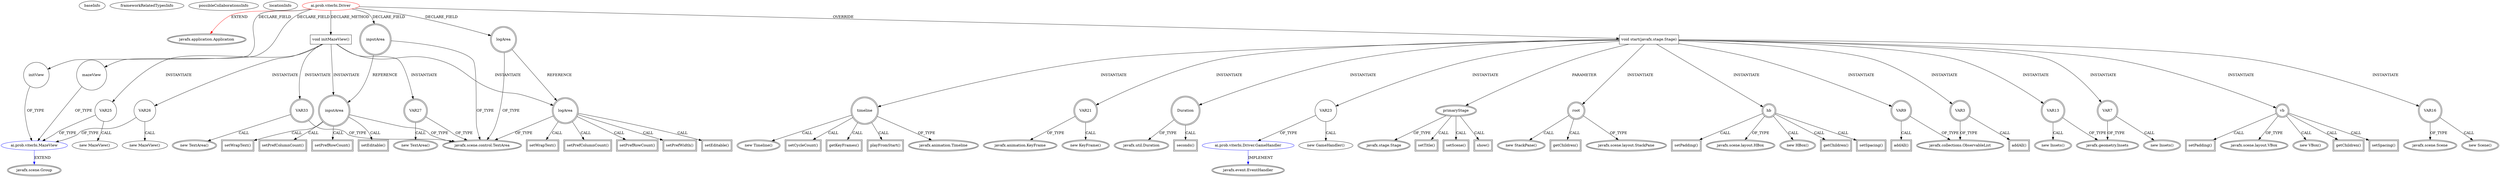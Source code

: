 digraph {
baseInfo[graphId=3432,category="extension_graph",isAnonymous=false,possibleRelation=true]
frameworkRelatedTypesInfo[0="javafx.application.Application"]
possibleCollaborationsInfo[0="3432~CLIENT_METHOD_DECLARATION-INSTANTIATION-CLIENT_METHOD_DECLARATION-INSTANTIATION-FIELD_DECLARATION-FIELD_DECLARATION-~javafx.application.Application ~javafx.scene.Group ~false~false",1="3432~OVERRIDING_METHOD_DECLARATION-INSTANTIATION-~javafx.application.Application ~javafx.event.EventHandler ~false~false"]
locationInfo[projectName="kcy1860-viterbi",filePath="/kcy1860-viterbi/viterbi-master/src/ai/prob/viterbi/Driver.java",contextSignature="Driver",graphId="3432"]
0[label="ai.prob.viterbi.Driver",vertexType="ROOT_CLIENT_CLASS_DECLARATION",isFrameworkType=false,color=red]
1[label="javafx.application.Application",vertexType="FRAMEWORK_CLASS_TYPE",isFrameworkType=true,peripheries=2]
2[label="initView",vertexType="FIELD_DECLARATION",isFrameworkType=false,shape=circle]
3[label="ai.prob.viterbi.MazeView",vertexType="REFERENCE_CLIENT_CLASS_DECLARATION",isFrameworkType=false,color=blue]
4[label="javafx.scene.Group",vertexType="FRAMEWORK_CLASS_TYPE",isFrameworkType=true,peripheries=2]
5[label="inputArea",vertexType="FIELD_DECLARATION",isFrameworkType=true,peripheries=2,shape=circle]
6[label="javafx.scene.control.TextArea",vertexType="FRAMEWORK_CLASS_TYPE",isFrameworkType=true,peripheries=2]
7[label="logArea",vertexType="FIELD_DECLARATION",isFrameworkType=true,peripheries=2,shape=circle]
9[label="mazeView",vertexType="FIELD_DECLARATION",isFrameworkType=false,shape=circle]
11[label="void start(javafx.stage.Stage)",vertexType="OVERRIDING_METHOD_DECLARATION",isFrameworkType=false,shape=box]
12[label="primaryStage",vertexType="PARAMETER_DECLARATION",isFrameworkType=true,peripheries=2]
13[label="javafx.stage.Stage",vertexType="FRAMEWORK_CLASS_TYPE",isFrameworkType=true,peripheries=2]
15[label="setTitle()",vertexType="INSIDE_CALL",isFrameworkType=true,peripheries=2,shape=box]
17[label="root",vertexType="VARIABLE_EXPRESION",isFrameworkType=true,peripheries=2,shape=circle]
18[label="javafx.scene.layout.StackPane",vertexType="FRAMEWORK_CLASS_TYPE",isFrameworkType=true,peripheries=2]
16[label="new StackPane()",vertexType="CONSTRUCTOR_CALL",isFrameworkType=true,peripheries=2]
20[label="hb",vertexType="VARIABLE_EXPRESION",isFrameworkType=true,peripheries=2,shape=circle]
21[label="javafx.scene.layout.HBox",vertexType="FRAMEWORK_CLASS_TYPE",isFrameworkType=true,peripheries=2]
19[label="new HBox()",vertexType="CONSTRUCTOR_CALL",isFrameworkType=true,peripheries=2]
22[label="VAR3",vertexType="VARIABLE_EXPRESION",isFrameworkType=true,peripheries=2,shape=circle]
24[label="javafx.collections.ObservableList",vertexType="FRAMEWORK_INTERFACE_TYPE",isFrameworkType=true,peripheries=2]
23[label="addAll()",vertexType="INSIDE_CALL",isFrameworkType=true,peripheries=2,shape=box]
26[label="getChildren()",vertexType="INSIDE_CALL",isFrameworkType=true,peripheries=2,shape=box]
28[label="setSpacing()",vertexType="INSIDE_CALL",isFrameworkType=true,peripheries=2,shape=box]
30[label="setPadding()",vertexType="INSIDE_CALL",isFrameworkType=true,peripheries=2,shape=box]
32[label="VAR7",vertexType="VARIABLE_EXPRESION",isFrameworkType=true,peripheries=2,shape=circle]
33[label="javafx.geometry.Insets",vertexType="FRAMEWORK_CLASS_TYPE",isFrameworkType=true,peripheries=2]
31[label="new Insets()",vertexType="CONSTRUCTOR_CALL",isFrameworkType=true,peripheries=2]
35[label="vb",vertexType="VARIABLE_EXPRESION",isFrameworkType=true,peripheries=2,shape=circle]
36[label="javafx.scene.layout.VBox",vertexType="FRAMEWORK_CLASS_TYPE",isFrameworkType=true,peripheries=2]
34[label="new VBox()",vertexType="CONSTRUCTOR_CALL",isFrameworkType=true,peripheries=2]
37[label="VAR9",vertexType="VARIABLE_EXPRESION",isFrameworkType=true,peripheries=2,shape=circle]
38[label="addAll()",vertexType="INSIDE_CALL",isFrameworkType=true,peripheries=2,shape=box]
41[label="getChildren()",vertexType="INSIDE_CALL",isFrameworkType=true,peripheries=2,shape=box]
43[label="setSpacing()",vertexType="INSIDE_CALL",isFrameworkType=true,peripheries=2,shape=box]
45[label="setPadding()",vertexType="INSIDE_CALL",isFrameworkType=true,peripheries=2,shape=box]
47[label="VAR13",vertexType="VARIABLE_EXPRESION",isFrameworkType=true,peripheries=2,shape=circle]
46[label="new Insets()",vertexType="CONSTRUCTOR_CALL",isFrameworkType=true,peripheries=2]
50[label="getChildren()",vertexType="INSIDE_CALL",isFrameworkType=true,peripheries=2,shape=box]
52[label="setScene()",vertexType="INSIDE_CALL",isFrameworkType=true,peripheries=2,shape=box]
54[label="VAR16",vertexType="VARIABLE_EXPRESION",isFrameworkType=true,peripheries=2,shape=circle]
55[label="javafx.scene.Scene",vertexType="FRAMEWORK_CLASS_TYPE",isFrameworkType=true,peripheries=2]
53[label="new Scene()",vertexType="CONSTRUCTOR_CALL",isFrameworkType=true,peripheries=2]
57[label="show()",vertexType="INSIDE_CALL",isFrameworkType=true,peripheries=2,shape=box]
59[label="timeline",vertexType="VARIABLE_EXPRESION",isFrameworkType=true,peripheries=2,shape=circle]
60[label="javafx.animation.Timeline",vertexType="FRAMEWORK_CLASS_TYPE",isFrameworkType=true,peripheries=2]
58[label="new Timeline()",vertexType="CONSTRUCTOR_CALL",isFrameworkType=true,peripheries=2]
62[label="setCycleCount()",vertexType="INSIDE_CALL",isFrameworkType=true,peripheries=2,shape=box]
64[label="getKeyFrames()",vertexType="INSIDE_CALL",isFrameworkType=true,peripheries=2,shape=box]
66[label="VAR21",vertexType="VARIABLE_EXPRESION",isFrameworkType=true,peripheries=2,shape=circle]
67[label="javafx.animation.KeyFrame",vertexType="FRAMEWORK_CLASS_TYPE",isFrameworkType=true,peripheries=2]
65[label="new KeyFrame()",vertexType="CONSTRUCTOR_CALL",isFrameworkType=true,peripheries=2]
68[label="Duration",vertexType="VARIABLE_EXPRESION",isFrameworkType=true,peripheries=2,shape=circle]
70[label="javafx.util.Duration",vertexType="FRAMEWORK_CLASS_TYPE",isFrameworkType=true,peripheries=2]
69[label="seconds()",vertexType="INSIDE_CALL",isFrameworkType=true,peripheries=2,shape=box]
72[label="VAR23",vertexType="VARIABLE_EXPRESION",isFrameworkType=false,shape=circle]
73[label="ai.prob.viterbi.Driver.GameHandler",vertexType="REFERENCE_CLIENT_CLASS_DECLARATION",isFrameworkType=false,color=blue]
74[label="javafx.event.EventHandler",vertexType="FRAMEWORK_INTERFACE_TYPE",isFrameworkType=true,peripheries=2]
71[label="new GameHandler()",vertexType="CONSTRUCTOR_CALL",isFrameworkType=false]
76[label="playFromStart()",vertexType="INSIDE_CALL",isFrameworkType=true,peripheries=2,shape=box]
77[label="void initMazeView()",vertexType="CLIENT_METHOD_DECLARATION",isFrameworkType=false,shape=box]
79[label="VAR25",vertexType="VARIABLE_EXPRESION",isFrameworkType=false,shape=circle]
78[label="new MazeView()",vertexType="CONSTRUCTOR_CALL",isFrameworkType=false]
82[label="VAR26",vertexType="VARIABLE_EXPRESION",isFrameworkType=false,shape=circle]
81[label="new MazeView()",vertexType="CONSTRUCTOR_CALL",isFrameworkType=false]
85[label="VAR27",vertexType="VARIABLE_EXPRESION",isFrameworkType=true,peripheries=2,shape=circle]
84[label="new TextArea()",vertexType="CONSTRUCTOR_CALL",isFrameworkType=true,peripheries=2]
87[label="logArea",vertexType="VARIABLE_EXPRESION",isFrameworkType=true,peripheries=2,shape=circle]
88[label="setPrefColumnCount()",vertexType="INSIDE_CALL",isFrameworkType=true,peripheries=2,shape=box]
91[label="setPrefRowCount()",vertexType="INSIDE_CALL",isFrameworkType=true,peripheries=2,shape=box]
93[label="setPrefWidth()",vertexType="INSIDE_CALL",isFrameworkType=true,peripheries=2,shape=box]
95[label="setEditable()",vertexType="INSIDE_CALL",isFrameworkType=true,peripheries=2,shape=box]
97[label="setWrapText()",vertexType="INSIDE_CALL",isFrameworkType=true,peripheries=2,shape=box]
99[label="VAR33",vertexType="VARIABLE_EXPRESION",isFrameworkType=true,peripheries=2,shape=circle]
98[label="new TextArea()",vertexType="CONSTRUCTOR_CALL",isFrameworkType=true,peripheries=2]
101[label="inputArea",vertexType="VARIABLE_EXPRESION",isFrameworkType=true,peripheries=2,shape=circle]
102[label="setPrefColumnCount()",vertexType="INSIDE_CALL",isFrameworkType=true,peripheries=2,shape=box]
105[label="setPrefRowCount()",vertexType="INSIDE_CALL",isFrameworkType=true,peripheries=2,shape=box]
107[label="setEditable()",vertexType="INSIDE_CALL",isFrameworkType=true,peripheries=2,shape=box]
109[label="setWrapText()",vertexType="INSIDE_CALL",isFrameworkType=true,peripheries=2,shape=box]
0->1[label="EXTEND",color=red]
0->2[label="DECLARE_FIELD"]
3->4[label="EXTEND",color=blue]
2->3[label="OF_TYPE"]
0->5[label="DECLARE_FIELD"]
5->6[label="OF_TYPE"]
0->7[label="DECLARE_FIELD"]
7->6[label="OF_TYPE"]
0->9[label="DECLARE_FIELD"]
9->3[label="OF_TYPE"]
0->11[label="OVERRIDE"]
12->13[label="OF_TYPE"]
11->12[label="PARAMETER"]
12->15[label="CALL"]
11->17[label="INSTANTIATE"]
17->18[label="OF_TYPE"]
17->16[label="CALL"]
11->20[label="INSTANTIATE"]
20->21[label="OF_TYPE"]
20->19[label="CALL"]
11->22[label="INSTANTIATE"]
22->24[label="OF_TYPE"]
22->23[label="CALL"]
20->26[label="CALL"]
20->28[label="CALL"]
20->30[label="CALL"]
11->32[label="INSTANTIATE"]
32->33[label="OF_TYPE"]
32->31[label="CALL"]
11->35[label="INSTANTIATE"]
35->36[label="OF_TYPE"]
35->34[label="CALL"]
11->37[label="INSTANTIATE"]
37->24[label="OF_TYPE"]
37->38[label="CALL"]
35->41[label="CALL"]
35->43[label="CALL"]
35->45[label="CALL"]
11->47[label="INSTANTIATE"]
47->33[label="OF_TYPE"]
47->46[label="CALL"]
17->50[label="CALL"]
12->52[label="CALL"]
11->54[label="INSTANTIATE"]
54->55[label="OF_TYPE"]
54->53[label="CALL"]
12->57[label="CALL"]
11->59[label="INSTANTIATE"]
59->60[label="OF_TYPE"]
59->58[label="CALL"]
59->62[label="CALL"]
59->64[label="CALL"]
11->66[label="INSTANTIATE"]
66->67[label="OF_TYPE"]
66->65[label="CALL"]
11->68[label="INSTANTIATE"]
68->70[label="OF_TYPE"]
68->69[label="CALL"]
11->72[label="INSTANTIATE"]
73->74[label="IMPLEMENT",color=blue]
72->73[label="OF_TYPE"]
72->71[label="CALL"]
59->76[label="CALL"]
0->77[label="DECLARE_METHOD"]
77->79[label="INSTANTIATE"]
79->3[label="OF_TYPE"]
79->78[label="CALL"]
77->82[label="INSTANTIATE"]
82->3[label="OF_TYPE"]
82->81[label="CALL"]
77->85[label="INSTANTIATE"]
85->6[label="OF_TYPE"]
85->84[label="CALL"]
77->87[label="INSTANTIATE"]
7->87[label="REFERENCE"]
87->6[label="OF_TYPE"]
87->88[label="CALL"]
87->91[label="CALL"]
87->93[label="CALL"]
87->95[label="CALL"]
87->97[label="CALL"]
77->99[label="INSTANTIATE"]
99->6[label="OF_TYPE"]
99->98[label="CALL"]
77->101[label="INSTANTIATE"]
5->101[label="REFERENCE"]
101->6[label="OF_TYPE"]
101->102[label="CALL"]
101->105[label="CALL"]
101->107[label="CALL"]
101->109[label="CALL"]
}
